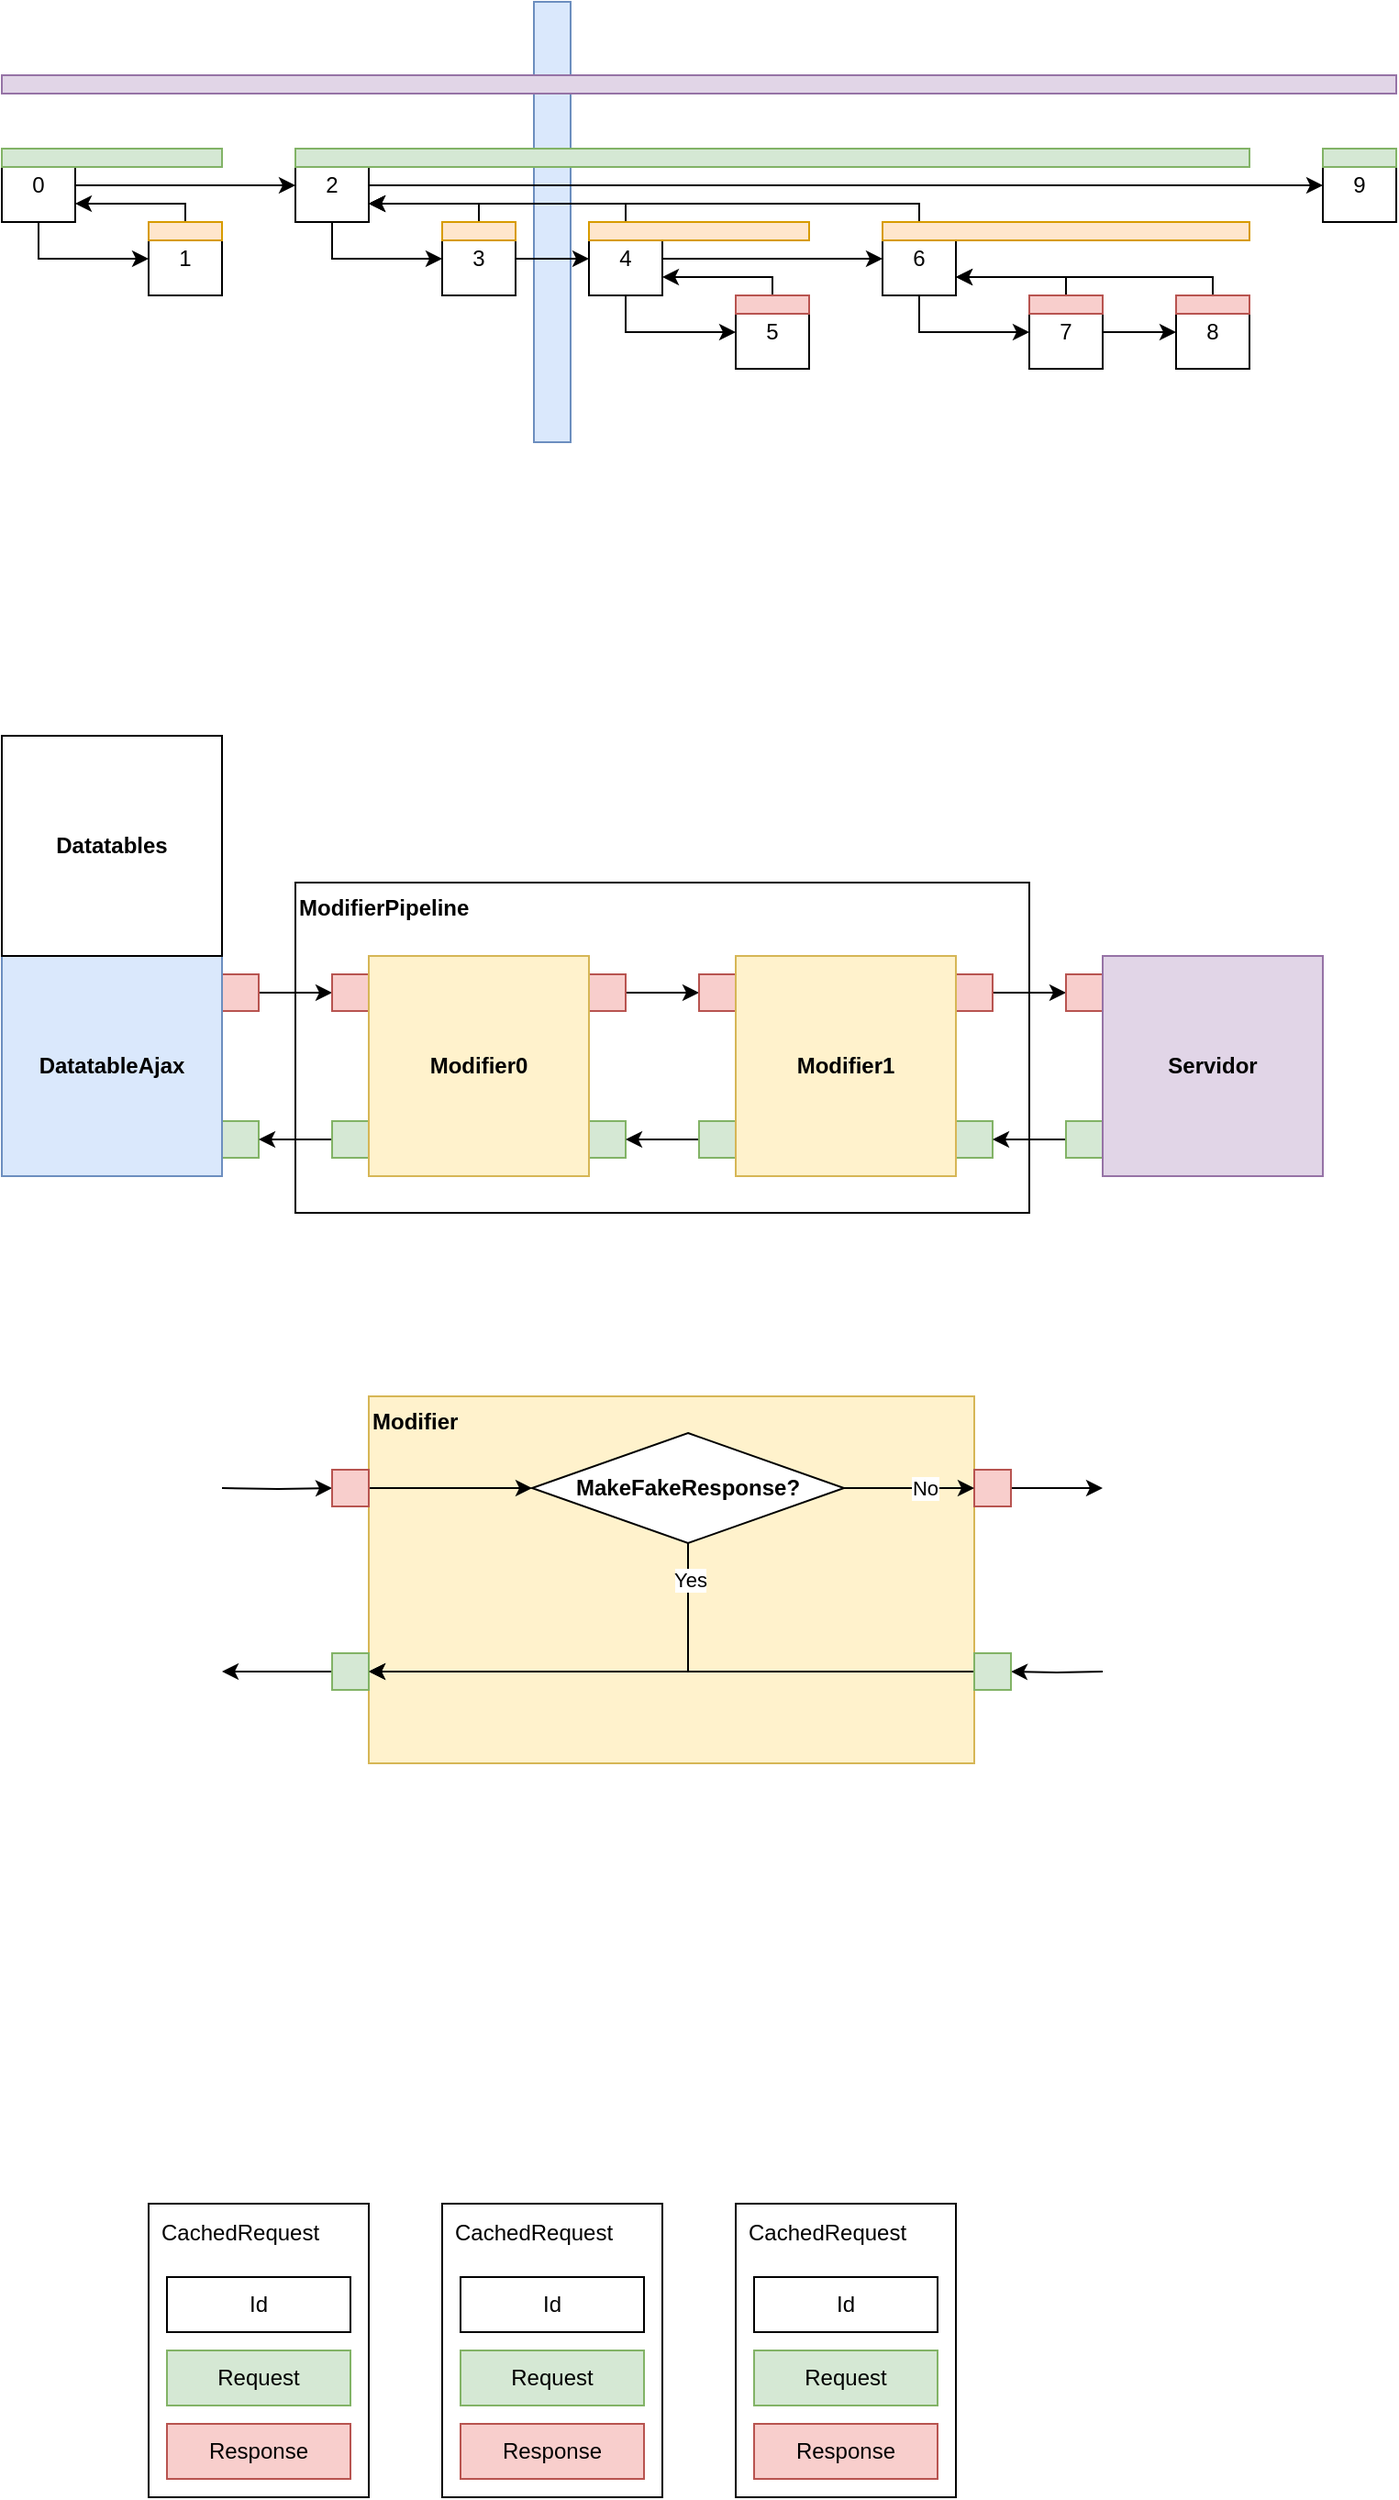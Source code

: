 <mxfile version="14.6.6" type="github">
  <diagram id="irB2v04NACGP2dBbuSmz" name="Page-1">
    <mxGraphModel dx="868" dy="498" grid="1" gridSize="10" guides="1" tooltips="1" connect="1" arrows="1" fold="1" page="1" pageScale="1" pageWidth="827" pageHeight="1169" math="0" shadow="0">
      <root>
        <mxCell id="0" />
        <mxCell id="1" parent="0" />
        <mxCell id="42SlKrIPYoTbg7gqpLMP-43" value="&lt;b&gt;ModifierPipeline&lt;/b&gt;" style="rounded=0;whiteSpace=wrap;html=1;align=left;verticalAlign=top;" parent="1" vertex="1">
          <mxGeometry x="200" y="480" width="400" height="180" as="geometry" />
        </mxCell>
        <mxCell id="koz-F7RfOrb6fmqKRFEv-27" value="" style="rounded=0;whiteSpace=wrap;html=1;fillColor=#dae8fc;strokeColor=#6c8ebf;" parent="1" vertex="1">
          <mxGeometry x="330" width="20" height="240" as="geometry" />
        </mxCell>
        <mxCell id="koz-F7RfOrb6fmqKRFEv-3" style="edgeStyle=orthogonalEdgeStyle;rounded=0;orthogonalLoop=1;jettySize=auto;html=1;entryX=0;entryY=0.5;entryDx=0;entryDy=0;" parent="1" source="koz-F7RfOrb6fmqKRFEv-1" target="koz-F7RfOrb6fmqKRFEv-2" edge="1">
          <mxGeometry relative="1" as="geometry">
            <Array as="points">
              <mxPoint x="60" y="140" />
            </Array>
          </mxGeometry>
        </mxCell>
        <mxCell id="koz-F7RfOrb6fmqKRFEv-6" style="edgeStyle=orthogonalEdgeStyle;rounded=0;orthogonalLoop=1;jettySize=auto;html=1;entryX=0;entryY=0.5;entryDx=0;entryDy=0;" parent="1" source="koz-F7RfOrb6fmqKRFEv-1" target="koz-F7RfOrb6fmqKRFEv-4" edge="1">
          <mxGeometry relative="1" as="geometry" />
        </mxCell>
        <mxCell id="koz-F7RfOrb6fmqKRFEv-1" value="0" style="rounded=0;whiteSpace=wrap;html=1;" parent="1" vertex="1">
          <mxGeometry x="40" y="80" width="40" height="40" as="geometry" />
        </mxCell>
        <mxCell id="koz-F7RfOrb6fmqKRFEv-5" style="edgeStyle=orthogonalEdgeStyle;rounded=0;orthogonalLoop=1;jettySize=auto;html=1;entryX=1;entryY=0.75;entryDx=0;entryDy=0;" parent="1" source="koz-F7RfOrb6fmqKRFEv-2" target="koz-F7RfOrb6fmqKRFEv-1" edge="1">
          <mxGeometry relative="1" as="geometry">
            <Array as="points">
              <mxPoint x="140" y="110" />
            </Array>
          </mxGeometry>
        </mxCell>
        <mxCell id="koz-F7RfOrb6fmqKRFEv-2" value="1" style="rounded=0;whiteSpace=wrap;html=1;" parent="1" vertex="1">
          <mxGeometry x="120" y="120" width="40" height="40" as="geometry" />
        </mxCell>
        <mxCell id="koz-F7RfOrb6fmqKRFEv-16" style="edgeStyle=orthogonalEdgeStyle;rounded=0;orthogonalLoop=1;jettySize=auto;html=1;entryX=0;entryY=0.5;entryDx=0;entryDy=0;exitX=0.5;exitY=1;exitDx=0;exitDy=0;" parent="1" source="koz-F7RfOrb6fmqKRFEv-4" target="koz-F7RfOrb6fmqKRFEv-7" edge="1">
          <mxGeometry relative="1" as="geometry" />
        </mxCell>
        <mxCell id="koz-F7RfOrb6fmqKRFEv-26" style="edgeStyle=orthogonalEdgeStyle;rounded=0;orthogonalLoop=1;jettySize=auto;html=1;entryX=0;entryY=0.5;entryDx=0;entryDy=0;" parent="1" source="koz-F7RfOrb6fmqKRFEv-4" target="koz-F7RfOrb6fmqKRFEv-19" edge="1">
          <mxGeometry relative="1" as="geometry" />
        </mxCell>
        <mxCell id="koz-F7RfOrb6fmqKRFEv-4" value="2" style="rounded=0;whiteSpace=wrap;html=1;" parent="1" vertex="1">
          <mxGeometry x="200" y="80" width="40" height="40" as="geometry" />
        </mxCell>
        <mxCell id="koz-F7RfOrb6fmqKRFEv-13" style="edgeStyle=orthogonalEdgeStyle;rounded=0;orthogonalLoop=1;jettySize=auto;html=1;entryX=1;entryY=0.75;entryDx=0;entryDy=0;" parent="1" source="koz-F7RfOrb6fmqKRFEv-7" target="koz-F7RfOrb6fmqKRFEv-4" edge="1">
          <mxGeometry relative="1" as="geometry">
            <Array as="points">
              <mxPoint x="300" y="110" />
            </Array>
          </mxGeometry>
        </mxCell>
        <mxCell id="koz-F7RfOrb6fmqKRFEv-17" style="edgeStyle=orthogonalEdgeStyle;rounded=0;orthogonalLoop=1;jettySize=auto;html=1;entryX=0;entryY=0.5;entryDx=0;entryDy=0;" parent="1" source="koz-F7RfOrb6fmqKRFEv-7" target="koz-F7RfOrb6fmqKRFEv-8" edge="1">
          <mxGeometry relative="1" as="geometry" />
        </mxCell>
        <mxCell id="koz-F7RfOrb6fmqKRFEv-7" value="3" style="rounded=0;whiteSpace=wrap;html=1;" parent="1" vertex="1">
          <mxGeometry x="280" y="120" width="40" height="40" as="geometry" />
        </mxCell>
        <mxCell id="koz-F7RfOrb6fmqKRFEv-14" style="edgeStyle=orthogonalEdgeStyle;rounded=0;orthogonalLoop=1;jettySize=auto;html=1;entryX=1;entryY=0.75;entryDx=0;entryDy=0;" parent="1" source="koz-F7RfOrb6fmqKRFEv-8" target="koz-F7RfOrb6fmqKRFEv-4" edge="1">
          <mxGeometry relative="1" as="geometry">
            <Array as="points">
              <mxPoint x="380" y="110" />
            </Array>
          </mxGeometry>
        </mxCell>
        <mxCell id="koz-F7RfOrb6fmqKRFEv-18" style="edgeStyle=orthogonalEdgeStyle;rounded=0;orthogonalLoop=1;jettySize=auto;html=1;entryX=0;entryY=0.5;entryDx=0;entryDy=0;" parent="1" source="koz-F7RfOrb6fmqKRFEv-8" target="koz-F7RfOrb6fmqKRFEv-10" edge="1">
          <mxGeometry relative="1" as="geometry" />
        </mxCell>
        <mxCell id="koz-F7RfOrb6fmqKRFEv-21" style="edgeStyle=orthogonalEdgeStyle;rounded=0;orthogonalLoop=1;jettySize=auto;html=1;entryX=0;entryY=0.5;entryDx=0;entryDy=0;" parent="1" source="koz-F7RfOrb6fmqKRFEv-8" target="koz-F7RfOrb6fmqKRFEv-9" edge="1">
          <mxGeometry relative="1" as="geometry">
            <Array as="points">
              <mxPoint x="380" y="180" />
            </Array>
          </mxGeometry>
        </mxCell>
        <mxCell id="koz-F7RfOrb6fmqKRFEv-8" value="4" style="rounded=0;whiteSpace=wrap;html=1;" parent="1" vertex="1">
          <mxGeometry x="360" y="120" width="40" height="40" as="geometry" />
        </mxCell>
        <mxCell id="koz-F7RfOrb6fmqKRFEv-20" style="edgeStyle=orthogonalEdgeStyle;rounded=0;orthogonalLoop=1;jettySize=auto;html=1;entryX=1;entryY=0.75;entryDx=0;entryDy=0;" parent="1" source="koz-F7RfOrb6fmqKRFEv-9" target="koz-F7RfOrb6fmqKRFEv-8" edge="1">
          <mxGeometry relative="1" as="geometry">
            <Array as="points">
              <mxPoint x="460" y="150" />
            </Array>
          </mxGeometry>
        </mxCell>
        <mxCell id="koz-F7RfOrb6fmqKRFEv-9" value="5" style="rounded=0;whiteSpace=wrap;html=1;" parent="1" vertex="1">
          <mxGeometry x="440" y="160" width="40" height="40" as="geometry" />
        </mxCell>
        <mxCell id="koz-F7RfOrb6fmqKRFEv-15" style="edgeStyle=orthogonalEdgeStyle;rounded=0;orthogonalLoop=1;jettySize=auto;html=1;entryX=1;entryY=0.75;entryDx=0;entryDy=0;" parent="1" source="koz-F7RfOrb6fmqKRFEv-10" target="koz-F7RfOrb6fmqKRFEv-4" edge="1">
          <mxGeometry relative="1" as="geometry">
            <Array as="points">
              <mxPoint x="540" y="110" />
            </Array>
          </mxGeometry>
        </mxCell>
        <mxCell id="koz-F7RfOrb6fmqKRFEv-24" style="edgeStyle=orthogonalEdgeStyle;rounded=0;orthogonalLoop=1;jettySize=auto;html=1;entryX=0;entryY=0.5;entryDx=0;entryDy=0;" parent="1" source="koz-F7RfOrb6fmqKRFEv-10" target="koz-F7RfOrb6fmqKRFEv-11" edge="1">
          <mxGeometry relative="1" as="geometry">
            <Array as="points">
              <mxPoint x="540" y="180" />
            </Array>
          </mxGeometry>
        </mxCell>
        <mxCell id="koz-F7RfOrb6fmqKRFEv-10" value="6" style="rounded=0;whiteSpace=wrap;html=1;" parent="1" vertex="1">
          <mxGeometry x="520" y="120" width="40" height="40" as="geometry" />
        </mxCell>
        <mxCell id="koz-F7RfOrb6fmqKRFEv-22" style="edgeStyle=orthogonalEdgeStyle;rounded=0;orthogonalLoop=1;jettySize=auto;html=1;entryX=1;entryY=0.75;entryDx=0;entryDy=0;" parent="1" source="koz-F7RfOrb6fmqKRFEv-11" target="koz-F7RfOrb6fmqKRFEv-10" edge="1">
          <mxGeometry relative="1" as="geometry">
            <Array as="points">
              <mxPoint x="620" y="150" />
            </Array>
          </mxGeometry>
        </mxCell>
        <mxCell id="koz-F7RfOrb6fmqKRFEv-25" style="edgeStyle=orthogonalEdgeStyle;rounded=0;orthogonalLoop=1;jettySize=auto;html=1;entryX=0;entryY=0.5;entryDx=0;entryDy=0;" parent="1" source="koz-F7RfOrb6fmqKRFEv-11" target="koz-F7RfOrb6fmqKRFEv-12" edge="1">
          <mxGeometry relative="1" as="geometry" />
        </mxCell>
        <mxCell id="koz-F7RfOrb6fmqKRFEv-11" value="7" style="rounded=0;whiteSpace=wrap;html=1;" parent="1" vertex="1">
          <mxGeometry x="600" y="160" width="40" height="40" as="geometry" />
        </mxCell>
        <mxCell id="koz-F7RfOrb6fmqKRFEv-23" style="edgeStyle=orthogonalEdgeStyle;rounded=0;orthogonalLoop=1;jettySize=auto;html=1;entryX=1;entryY=0.75;entryDx=0;entryDy=0;" parent="1" source="koz-F7RfOrb6fmqKRFEv-12" target="koz-F7RfOrb6fmqKRFEv-10" edge="1">
          <mxGeometry relative="1" as="geometry">
            <Array as="points">
              <mxPoint x="700" y="150" />
            </Array>
          </mxGeometry>
        </mxCell>
        <mxCell id="koz-F7RfOrb6fmqKRFEv-12" value="8" style="rounded=0;whiteSpace=wrap;html=1;" parent="1" vertex="1">
          <mxGeometry x="680" y="160" width="40" height="40" as="geometry" />
        </mxCell>
        <mxCell id="koz-F7RfOrb6fmqKRFEv-19" value="9" style="rounded=0;whiteSpace=wrap;html=1;" parent="1" vertex="1">
          <mxGeometry x="760" y="80" width="40" height="40" as="geometry" />
        </mxCell>
        <mxCell id="koz-F7RfOrb6fmqKRFEv-28" value="" style="rounded=0;whiteSpace=wrap;html=1;fillColor=#d5e8d4;strokeColor=#82b366;" parent="1" vertex="1">
          <mxGeometry x="200" y="80" width="520" height="10" as="geometry" />
        </mxCell>
        <mxCell id="koz-F7RfOrb6fmqKRFEv-29" value="" style="rounded=0;whiteSpace=wrap;html=1;fillColor=#ffe6cc;strokeColor=#d79b00;" parent="1" vertex="1">
          <mxGeometry x="280" y="120" width="40" height="10" as="geometry" />
        </mxCell>
        <mxCell id="koz-F7RfOrb6fmqKRFEv-30" value="" style="rounded=0;whiteSpace=wrap;html=1;fillColor=#ffe6cc;strokeColor=#d79b00;" parent="1" vertex="1">
          <mxGeometry x="360" y="120" width="120" height="10" as="geometry" />
        </mxCell>
        <mxCell id="koz-F7RfOrb6fmqKRFEv-31" value="" style="rounded=0;whiteSpace=wrap;html=1;fillColor=#f8cecc;strokeColor=#b85450;" parent="1" vertex="1">
          <mxGeometry x="440" y="160" width="40" height="10" as="geometry" />
        </mxCell>
        <mxCell id="koz-F7RfOrb6fmqKRFEv-32" value="" style="rounded=0;whiteSpace=wrap;html=1;fillColor=#ffe6cc;strokeColor=#d79b00;" parent="1" vertex="1">
          <mxGeometry x="520" y="120" width="200" height="10" as="geometry" />
        </mxCell>
        <mxCell id="koz-F7RfOrb6fmqKRFEv-33" value="" style="rounded=0;whiteSpace=wrap;html=1;fillColor=#f8cecc;strokeColor=#b85450;" parent="1" vertex="1">
          <mxGeometry x="600" y="160" width="40" height="10" as="geometry" />
        </mxCell>
        <mxCell id="koz-F7RfOrb6fmqKRFEv-34" value="" style="rounded=0;whiteSpace=wrap;html=1;fillColor=#f8cecc;strokeColor=#b85450;" parent="1" vertex="1">
          <mxGeometry x="680" y="160" width="40" height="10" as="geometry" />
        </mxCell>
        <mxCell id="koz-F7RfOrb6fmqKRFEv-35" value="" style="rounded=0;whiteSpace=wrap;html=1;fillColor=#ffe6cc;strokeColor=#d79b00;" parent="1" vertex="1">
          <mxGeometry x="120" y="120" width="40" height="10" as="geometry" />
        </mxCell>
        <mxCell id="koz-F7RfOrb6fmqKRFEv-36" value="" style="rounded=0;whiteSpace=wrap;html=1;fillColor=#d5e8d4;strokeColor=#82b366;" parent="1" vertex="1">
          <mxGeometry x="40" y="80" width="120" height="10" as="geometry" />
        </mxCell>
        <mxCell id="koz-F7RfOrb6fmqKRFEv-37" value="" style="rounded=0;whiteSpace=wrap;html=1;fillColor=#e1d5e7;strokeColor=#9673a6;" parent="1" vertex="1">
          <mxGeometry x="40" y="40" width="760" height="10" as="geometry" />
        </mxCell>
        <mxCell id="koz-F7RfOrb6fmqKRFEv-40" value="" style="rounded=0;whiteSpace=wrap;html=1;fillColor=#d5e8d4;strokeColor=#82b366;" parent="1" vertex="1">
          <mxGeometry x="760" y="80" width="40" height="10" as="geometry" />
        </mxCell>
        <mxCell id="42SlKrIPYoTbg7gqpLMP-37" style="edgeStyle=orthogonalEdgeStyle;rounded=0;orthogonalLoop=1;jettySize=auto;html=1;" parent="1" source="42SlKrIPYoTbg7gqpLMP-20" target="42SlKrIPYoTbg7gqpLMP-27" edge="1">
          <mxGeometry relative="1" as="geometry" />
        </mxCell>
        <mxCell id="42SlKrIPYoTbg7gqpLMP-20" value="" style="rounded=0;whiteSpace=wrap;html=1;fillColor=#f8cecc;strokeColor=#b85450;" parent="1" vertex="1">
          <mxGeometry x="160" y="530" width="20" height="20" as="geometry" />
        </mxCell>
        <mxCell id="42SlKrIPYoTbg7gqpLMP-21" value="" style="rounded=0;whiteSpace=wrap;html=1;fillColor=#d5e8d4;strokeColor=#82b366;" parent="1" vertex="1">
          <mxGeometry x="160" y="610" width="20" height="20" as="geometry" />
        </mxCell>
        <mxCell id="42SlKrIPYoTbg7gqpLMP-19" value="&lt;b&gt;DatatableAjax&lt;/b&gt;" style="rounded=0;whiteSpace=wrap;html=1;fillColor=#dae8fc;strokeColor=#6c8ebf;" parent="1" vertex="1">
          <mxGeometry x="40" y="520" width="120" height="120" as="geometry" />
        </mxCell>
        <mxCell id="42SlKrIPYoTbg7gqpLMP-38" style="edgeStyle=orthogonalEdgeStyle;rounded=0;orthogonalLoop=1;jettySize=auto;html=1;" parent="1" source="42SlKrIPYoTbg7gqpLMP-24" target="42SlKrIPYoTbg7gqpLMP-32" edge="1">
          <mxGeometry relative="1" as="geometry" />
        </mxCell>
        <mxCell id="42SlKrIPYoTbg7gqpLMP-24" value="" style="rounded=0;whiteSpace=wrap;html=1;fillColor=#f8cecc;strokeColor=#b85450;" parent="1" vertex="1">
          <mxGeometry x="360" y="530" width="20" height="20" as="geometry" />
        </mxCell>
        <mxCell id="42SlKrIPYoTbg7gqpLMP-25" value="" style="rounded=0;whiteSpace=wrap;html=1;fillColor=#d5e8d4;strokeColor=#82b366;" parent="1" vertex="1">
          <mxGeometry x="360" y="610" width="20" height="20" as="geometry" />
        </mxCell>
        <mxCell id="42SlKrIPYoTbg7gqpLMP-40" style="edgeStyle=orthogonalEdgeStyle;rounded=0;orthogonalLoop=1;jettySize=auto;html=1;" parent="1" source="42SlKrIPYoTbg7gqpLMP-26" target="42SlKrIPYoTbg7gqpLMP-21" edge="1">
          <mxGeometry relative="1" as="geometry" />
        </mxCell>
        <mxCell id="42SlKrIPYoTbg7gqpLMP-26" value="" style="rounded=0;whiteSpace=wrap;html=1;fillColor=#d5e8d4;strokeColor=#82b366;" parent="1" vertex="1">
          <mxGeometry x="220" y="610" width="20" height="20" as="geometry" />
        </mxCell>
        <mxCell id="42SlKrIPYoTbg7gqpLMP-27" value="" style="rounded=0;whiteSpace=wrap;html=1;fillColor=#f8cecc;strokeColor=#b85450;" parent="1" vertex="1">
          <mxGeometry x="220" y="530" width="20" height="20" as="geometry" />
        </mxCell>
        <mxCell id="42SlKrIPYoTbg7gqpLMP-28" value="&lt;b&gt;Modifier0&lt;/b&gt;" style="rounded=0;whiteSpace=wrap;html=1;fillColor=#fff2cc;strokeColor=#d6b656;" parent="1" vertex="1">
          <mxGeometry x="240" y="520" width="120" height="120" as="geometry" />
        </mxCell>
        <mxCell id="42SlKrIPYoTbg7gqpLMP-39" style="edgeStyle=orthogonalEdgeStyle;rounded=0;orthogonalLoop=1;jettySize=auto;html=1;" parent="1" source="42SlKrIPYoTbg7gqpLMP-29" target="42SlKrIPYoTbg7gqpLMP-34" edge="1">
          <mxGeometry relative="1" as="geometry" />
        </mxCell>
        <mxCell id="42SlKrIPYoTbg7gqpLMP-29" value="" style="rounded=0;whiteSpace=wrap;html=1;fillColor=#f8cecc;strokeColor=#b85450;" parent="1" vertex="1">
          <mxGeometry x="560" y="530" width="20" height="20" as="geometry" />
        </mxCell>
        <mxCell id="42SlKrIPYoTbg7gqpLMP-30" value="" style="rounded=0;whiteSpace=wrap;html=1;fillColor=#d5e8d4;strokeColor=#82b366;" parent="1" vertex="1">
          <mxGeometry x="560" y="610" width="20" height="20" as="geometry" />
        </mxCell>
        <mxCell id="42SlKrIPYoTbg7gqpLMP-41" style="edgeStyle=orthogonalEdgeStyle;rounded=0;orthogonalLoop=1;jettySize=auto;html=1;" parent="1" source="42SlKrIPYoTbg7gqpLMP-31" target="42SlKrIPYoTbg7gqpLMP-25" edge="1">
          <mxGeometry relative="1" as="geometry" />
        </mxCell>
        <mxCell id="42SlKrIPYoTbg7gqpLMP-31" value="" style="rounded=0;whiteSpace=wrap;html=1;fillColor=#d5e8d4;strokeColor=#82b366;" parent="1" vertex="1">
          <mxGeometry x="420" y="610" width="20" height="20" as="geometry" />
        </mxCell>
        <mxCell id="42SlKrIPYoTbg7gqpLMP-32" value="" style="rounded=0;whiteSpace=wrap;html=1;fillColor=#f8cecc;strokeColor=#b85450;" parent="1" vertex="1">
          <mxGeometry x="420" y="530" width="20" height="20" as="geometry" />
        </mxCell>
        <mxCell id="42SlKrIPYoTbg7gqpLMP-33" value="&lt;b&gt;Modifier1&lt;/b&gt;" style="rounded=0;whiteSpace=wrap;html=1;fillColor=#fff2cc;strokeColor=#d6b656;" parent="1" vertex="1">
          <mxGeometry x="440" y="520" width="120" height="120" as="geometry" />
        </mxCell>
        <mxCell id="42SlKrIPYoTbg7gqpLMP-34" value="" style="rounded=0;whiteSpace=wrap;html=1;fillColor=#f8cecc;strokeColor=#b85450;" parent="1" vertex="1">
          <mxGeometry x="620" y="530" width="20" height="20" as="geometry" />
        </mxCell>
        <mxCell id="42SlKrIPYoTbg7gqpLMP-42" style="edgeStyle=orthogonalEdgeStyle;rounded=0;orthogonalLoop=1;jettySize=auto;html=1;" parent="1" source="42SlKrIPYoTbg7gqpLMP-35" target="42SlKrIPYoTbg7gqpLMP-30" edge="1">
          <mxGeometry relative="1" as="geometry" />
        </mxCell>
        <mxCell id="42SlKrIPYoTbg7gqpLMP-35" value="" style="rounded=0;whiteSpace=wrap;html=1;fillColor=#d5e8d4;strokeColor=#82b366;" parent="1" vertex="1">
          <mxGeometry x="620" y="610" width="20" height="20" as="geometry" />
        </mxCell>
        <mxCell id="42SlKrIPYoTbg7gqpLMP-36" value="&lt;b&gt;Servidor&lt;/b&gt;" style="rounded=0;whiteSpace=wrap;html=1;fillColor=#e1d5e7;strokeColor=#9673a6;" parent="1" vertex="1">
          <mxGeometry x="640" y="520" width="120" height="120" as="geometry" />
        </mxCell>
        <mxCell id="42SlKrIPYoTbg7gqpLMP-48" value="&lt;b&gt;Modifier&lt;/b&gt;" style="rounded=0;whiteSpace=wrap;html=1;fillColor=#fff2cc;strokeColor=#d6b656;align=left;verticalAlign=top;" parent="1" vertex="1">
          <mxGeometry x="240" y="760" width="330" height="200" as="geometry" />
        </mxCell>
        <mxCell id="42SlKrIPYoTbg7gqpLMP-63" style="edgeStyle=orthogonalEdgeStyle;rounded=0;orthogonalLoop=1;jettySize=auto;html=1;" parent="1" source="42SlKrIPYoTbg7gqpLMP-44" edge="1">
          <mxGeometry relative="1" as="geometry">
            <mxPoint x="640.0" y="810" as="targetPoint" />
          </mxGeometry>
        </mxCell>
        <mxCell id="42SlKrIPYoTbg7gqpLMP-44" value="" style="rounded=0;whiteSpace=wrap;html=1;fillColor=#f8cecc;strokeColor=#b85450;" parent="1" vertex="1">
          <mxGeometry x="570" y="800" width="20" height="20" as="geometry" />
        </mxCell>
        <mxCell id="42SlKrIPYoTbg7gqpLMP-58" style="edgeStyle=orthogonalEdgeStyle;rounded=0;orthogonalLoop=1;jettySize=auto;html=1;entryX=0;entryY=0.75;entryDx=0;entryDy=0;" parent="1" source="42SlKrIPYoTbg7gqpLMP-45" target="42SlKrIPYoTbg7gqpLMP-48" edge="1">
          <mxGeometry relative="1" as="geometry">
            <Array as="points">
              <mxPoint x="560" y="910" />
              <mxPoint x="560" y="910" />
            </Array>
          </mxGeometry>
        </mxCell>
        <mxCell id="42SlKrIPYoTbg7gqpLMP-64" style="edgeStyle=orthogonalEdgeStyle;rounded=0;orthogonalLoop=1;jettySize=auto;html=1;" parent="1" target="42SlKrIPYoTbg7gqpLMP-45" edge="1">
          <mxGeometry relative="1" as="geometry">
            <mxPoint x="640.0" y="910" as="sourcePoint" />
          </mxGeometry>
        </mxCell>
        <mxCell id="42SlKrIPYoTbg7gqpLMP-45" value="" style="rounded=0;whiteSpace=wrap;html=1;fillColor=#d5e8d4;strokeColor=#82b366;" parent="1" vertex="1">
          <mxGeometry x="570" y="900" width="20" height="20" as="geometry" />
        </mxCell>
        <mxCell id="42SlKrIPYoTbg7gqpLMP-62" style="edgeStyle=orthogonalEdgeStyle;rounded=0;orthogonalLoop=1;jettySize=auto;html=1;" parent="1" source="42SlKrIPYoTbg7gqpLMP-46" edge="1">
          <mxGeometry relative="1" as="geometry">
            <mxPoint x="160" y="910" as="targetPoint" />
          </mxGeometry>
        </mxCell>
        <mxCell id="42SlKrIPYoTbg7gqpLMP-46" value="" style="rounded=0;whiteSpace=wrap;html=1;fillColor=#d5e8d4;strokeColor=#82b366;" parent="1" vertex="1">
          <mxGeometry x="220" y="900" width="20" height="20" as="geometry" />
        </mxCell>
        <mxCell id="42SlKrIPYoTbg7gqpLMP-54" style="edgeStyle=orthogonalEdgeStyle;rounded=0;orthogonalLoop=1;jettySize=auto;html=1;entryX=0;entryY=0.5;entryDx=0;entryDy=0;" parent="1" source="42SlKrIPYoTbg7gqpLMP-47" target="42SlKrIPYoTbg7gqpLMP-53" edge="1">
          <mxGeometry relative="1" as="geometry" />
        </mxCell>
        <mxCell id="42SlKrIPYoTbg7gqpLMP-61" style="edgeStyle=orthogonalEdgeStyle;rounded=0;orthogonalLoop=1;jettySize=auto;html=1;" parent="1" target="42SlKrIPYoTbg7gqpLMP-47" edge="1">
          <mxGeometry relative="1" as="geometry">
            <mxPoint x="160" y="810" as="sourcePoint" />
          </mxGeometry>
        </mxCell>
        <mxCell id="42SlKrIPYoTbg7gqpLMP-47" value="" style="rounded=0;whiteSpace=wrap;html=1;fillColor=#f8cecc;strokeColor=#b85450;" parent="1" vertex="1">
          <mxGeometry x="220" y="800" width="20" height="20" as="geometry" />
        </mxCell>
        <mxCell id="42SlKrIPYoTbg7gqpLMP-56" style="edgeStyle=orthogonalEdgeStyle;rounded=0;orthogonalLoop=1;jettySize=auto;html=1;entryX=0;entryY=0.5;entryDx=0;entryDy=0;" parent="1" source="42SlKrIPYoTbg7gqpLMP-53" target="42SlKrIPYoTbg7gqpLMP-44" edge="1">
          <mxGeometry relative="1" as="geometry">
            <Array as="points" />
          </mxGeometry>
        </mxCell>
        <mxCell id="42SlKrIPYoTbg7gqpLMP-60" value="No" style="edgeLabel;html=1;align=center;verticalAlign=middle;resizable=0;points=[];" parent="42SlKrIPYoTbg7gqpLMP-56" vertex="1" connectable="0">
          <mxGeometry x="0.241" relative="1" as="geometry">
            <mxPoint as="offset" />
          </mxGeometry>
        </mxCell>
        <mxCell id="42SlKrIPYoTbg7gqpLMP-57" style="edgeStyle=orthogonalEdgeStyle;rounded=0;orthogonalLoop=1;jettySize=auto;html=1;" parent="1" source="42SlKrIPYoTbg7gqpLMP-53" target="42SlKrIPYoTbg7gqpLMP-46" edge="1">
          <mxGeometry relative="1" as="geometry">
            <Array as="points">
              <mxPoint x="414" y="910" />
            </Array>
          </mxGeometry>
        </mxCell>
        <mxCell id="42SlKrIPYoTbg7gqpLMP-59" value="Yes" style="edgeLabel;html=1;align=center;verticalAlign=middle;resizable=0;points=[];" parent="42SlKrIPYoTbg7gqpLMP-57" vertex="1" connectable="0">
          <mxGeometry x="-0.838" y="1" relative="1" as="geometry">
            <mxPoint as="offset" />
          </mxGeometry>
        </mxCell>
        <mxCell id="42SlKrIPYoTbg7gqpLMP-53" value="&lt;b&gt;MakeFakeResponse?&lt;/b&gt;" style="rhombus;whiteSpace=wrap;html=1;" parent="1" vertex="1">
          <mxGeometry x="329" y="780" width="170" height="60" as="geometry" />
        </mxCell>
        <mxCell id="42SlKrIPYoTbg7gqpLMP-65" value="&lt;b&gt;Datatables&lt;/b&gt;" style="rounded=0;whiteSpace=wrap;html=1;" parent="1" vertex="1">
          <mxGeometry x="40" y="400" width="120" height="120" as="geometry" />
        </mxCell>
        <mxCell id="LaZrWmWFgxJhp3gFQb1R-1" value="CachedRequest" style="rounded=0;whiteSpace=wrap;html=1;align=left;verticalAlign=top;spacingLeft=5;spacingTop=2;" vertex="1" parent="1">
          <mxGeometry x="120" y="1200" width="120" height="160" as="geometry" />
        </mxCell>
        <mxCell id="LaZrWmWFgxJhp3gFQb1R-2" value="Id" style="rounded=0;whiteSpace=wrap;html=1;" vertex="1" parent="1">
          <mxGeometry x="130" y="1240" width="100" height="30" as="geometry" />
        </mxCell>
        <mxCell id="LaZrWmWFgxJhp3gFQb1R-3" value="Request" style="rounded=0;whiteSpace=wrap;html=1;fillColor=#d5e8d4;strokeColor=#82b366;" vertex="1" parent="1">
          <mxGeometry x="130" y="1280" width="100" height="30" as="geometry" />
        </mxCell>
        <mxCell id="LaZrWmWFgxJhp3gFQb1R-5" value="Response" style="rounded=0;whiteSpace=wrap;html=1;fillColor=#f8cecc;strokeColor=#b85450;" vertex="1" parent="1">
          <mxGeometry x="130" y="1320" width="100" height="30" as="geometry" />
        </mxCell>
        <mxCell id="LaZrWmWFgxJhp3gFQb1R-6" value="CachedRequest" style="rounded=0;whiteSpace=wrap;html=1;align=left;verticalAlign=top;spacingLeft=5;spacingTop=2;" vertex="1" parent="1">
          <mxGeometry x="280" y="1200" width="120" height="160" as="geometry" />
        </mxCell>
        <mxCell id="LaZrWmWFgxJhp3gFQb1R-7" value="Id" style="rounded=0;whiteSpace=wrap;html=1;" vertex="1" parent="1">
          <mxGeometry x="290" y="1240" width="100" height="30" as="geometry" />
        </mxCell>
        <mxCell id="LaZrWmWFgxJhp3gFQb1R-8" value="Request" style="rounded=0;whiteSpace=wrap;html=1;fillColor=#d5e8d4;strokeColor=#82b366;" vertex="1" parent="1">
          <mxGeometry x="290" y="1280" width="100" height="30" as="geometry" />
        </mxCell>
        <mxCell id="LaZrWmWFgxJhp3gFQb1R-9" value="Response" style="rounded=0;whiteSpace=wrap;html=1;fillColor=#f8cecc;strokeColor=#b85450;" vertex="1" parent="1">
          <mxGeometry x="290" y="1320" width="100" height="30" as="geometry" />
        </mxCell>
        <mxCell id="LaZrWmWFgxJhp3gFQb1R-10" value="CachedRequest" style="rounded=0;whiteSpace=wrap;html=1;align=left;verticalAlign=top;spacingLeft=5;spacingTop=2;" vertex="1" parent="1">
          <mxGeometry x="440" y="1200" width="120" height="160" as="geometry" />
        </mxCell>
        <mxCell id="LaZrWmWFgxJhp3gFQb1R-11" value="Id" style="rounded=0;whiteSpace=wrap;html=1;" vertex="1" parent="1">
          <mxGeometry x="450" y="1240" width="100" height="30" as="geometry" />
        </mxCell>
        <mxCell id="LaZrWmWFgxJhp3gFQb1R-12" value="Request" style="rounded=0;whiteSpace=wrap;html=1;fillColor=#d5e8d4;strokeColor=#82b366;" vertex="1" parent="1">
          <mxGeometry x="450" y="1280" width="100" height="30" as="geometry" />
        </mxCell>
        <mxCell id="LaZrWmWFgxJhp3gFQb1R-13" value="Response" style="rounded=0;whiteSpace=wrap;html=1;fillColor=#f8cecc;strokeColor=#b85450;" vertex="1" parent="1">
          <mxGeometry x="450" y="1320" width="100" height="30" as="geometry" />
        </mxCell>
      </root>
    </mxGraphModel>
  </diagram>
</mxfile>
